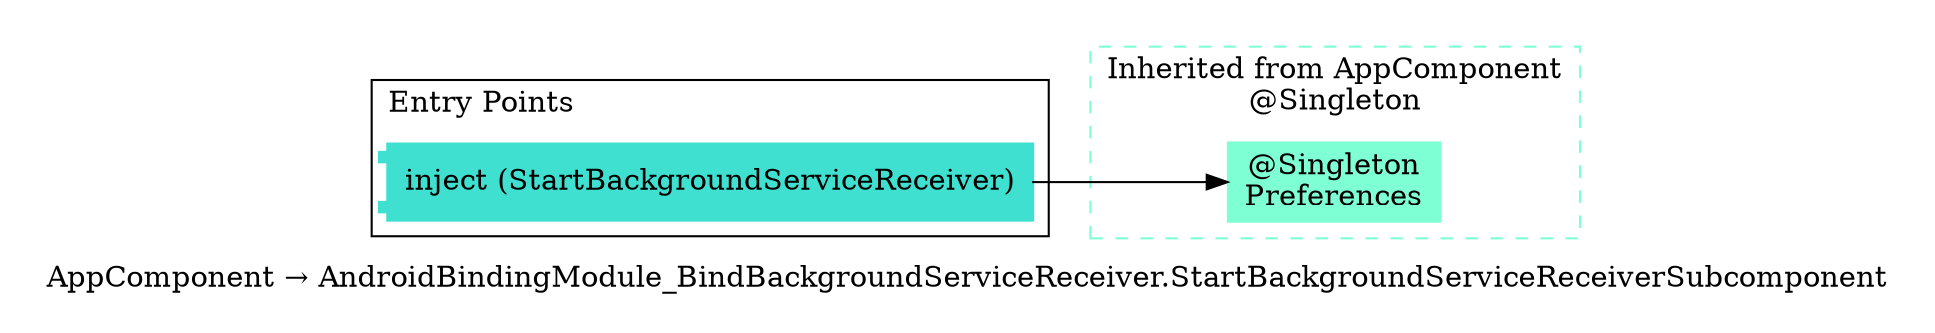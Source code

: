 digraph "org.owntracks.android.injection.components.AppComponent → org.owntracks.android.injection.modules.AndroidBindingModule_BindBackgroundServiceReceiver.StartBackgroundServiceReceiverSubcomponent" {
  graph [rankdir="LR", labeljust="l", label="AppComponent → AndroidBindingModule_BindBackgroundServiceReceiver.StartBackgroundServiceReceiverSubcomponent", pad="0.2", compound="true"]
  node [shape="rectangle", style="filled", color="turquoise"]
  subgraph "cluster_Entry Points" {
    graph [labeljust="l", label="Entry Points"]
    node [shape="component", penwidth="2"]
    "b175662b-018c-46ca-b746-b91e0b73ee38" [label="inject (StartBackgroundServiceReceiver)", color="turquoise", shape="component"]
  }
  subgraph "cluster_Dependency Graph" {
    graph [labeljust="l", label="Dependency Graph"]
  }
  subgraph "cluster_Subcomponents" {
    graph [labeljust="l", shape="folder", label="Subcomponents"]
  }
  subgraph "cluster_AppComponent" {
    graph [labeljust="c", label="Inherited from AppComponent\n@Singleton", style="dashed", href="org.owntracks.android.injection.components.AppComponent.svg", color="aquamarine"]
    "94be8e65-fd19-4074-b422-b40c61019f08" [label="@Singleton\nPreferences", color="aquamarine"]
  }
  "b175662b-018c-46ca-b746-b91e0b73ee38" -> "94be8e65-fd19-4074-b422-b40c61019f08"
}
